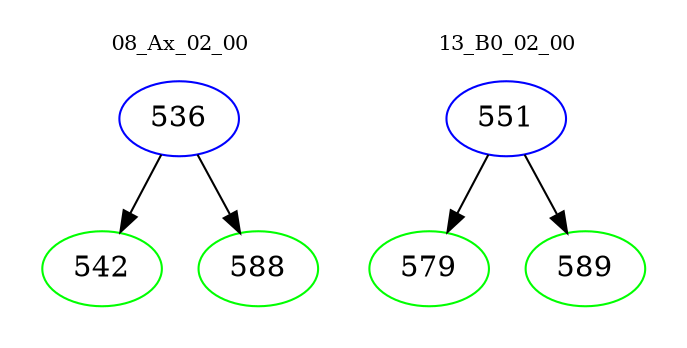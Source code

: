 digraph{
subgraph cluster_0 {
color = white
label = "08_Ax_02_00";
fontsize=10;
T0_536 [label="536", color="blue"]
T0_536 -> T0_542 [color="black"]
T0_542 [label="542", color="green"]
T0_536 -> T0_588 [color="black"]
T0_588 [label="588", color="green"]
}
subgraph cluster_1 {
color = white
label = "13_B0_02_00";
fontsize=10;
T1_551 [label="551", color="blue"]
T1_551 -> T1_579 [color="black"]
T1_579 [label="579", color="green"]
T1_551 -> T1_589 [color="black"]
T1_589 [label="589", color="green"]
}
}
